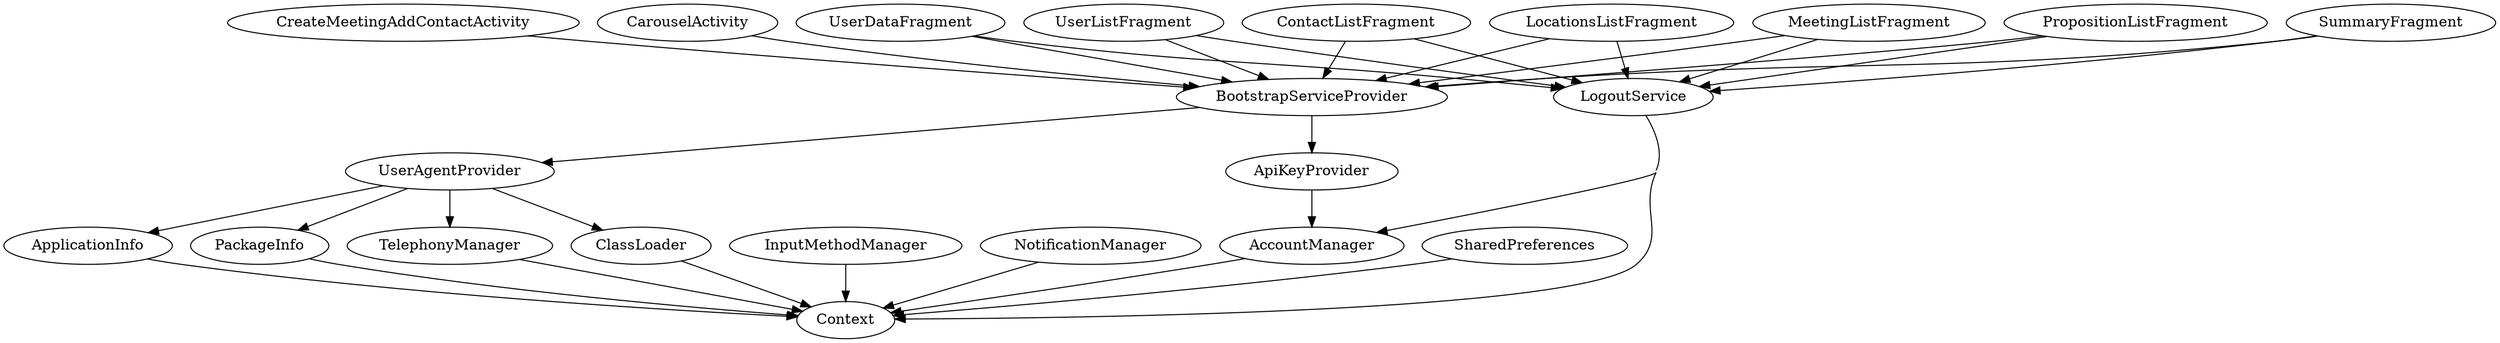 digraph G1 {
  concentrate = true;
  AccountManager -> Context;
  ApiKeyProvider -> AccountManager;
  ApplicationInfo -> Context;
  BootstrapServiceProvider -> UserAgentProvider;
  BootstrapServiceProvider -> ApiKeyProvider;
  CarouselActivity -> BootstrapServiceProvider;
  ClassLoader -> Context;
  ContactListFragment -> BootstrapServiceProvider;
  ContactListFragment -> LogoutService;
  CreateMeetingAddContactActivity -> BootstrapServiceProvider;
  InputMethodManager -> Context;
  LocationsListFragment -> BootstrapServiceProvider;
  LocationsListFragment -> LogoutService;
  LogoutService -> Context;
  LogoutService -> AccountManager;
  MeetingListFragment -> BootstrapServiceProvider;
  MeetingListFragment -> LogoutService;
  NotificationManager -> Context;
  PackageInfo -> Context;
  PropositionListFragment -> BootstrapServiceProvider;
  PropositionListFragment -> LogoutService;
  SharedPreferences -> Context;
  SummaryFragment -> BootstrapServiceProvider;
  SummaryFragment -> LogoutService;
  TelephonyManager -> Context;
  UserAgentProvider -> ClassLoader;
  UserAgentProvider -> TelephonyManager;
  UserAgentProvider -> ApplicationInfo;
  UserAgentProvider -> PackageInfo;
  UserDataFragment -> BootstrapServiceProvider;
  UserDataFragment -> LogoutService;
  UserListFragment -> BootstrapServiceProvider;
  UserListFragment -> LogoutService;
}
